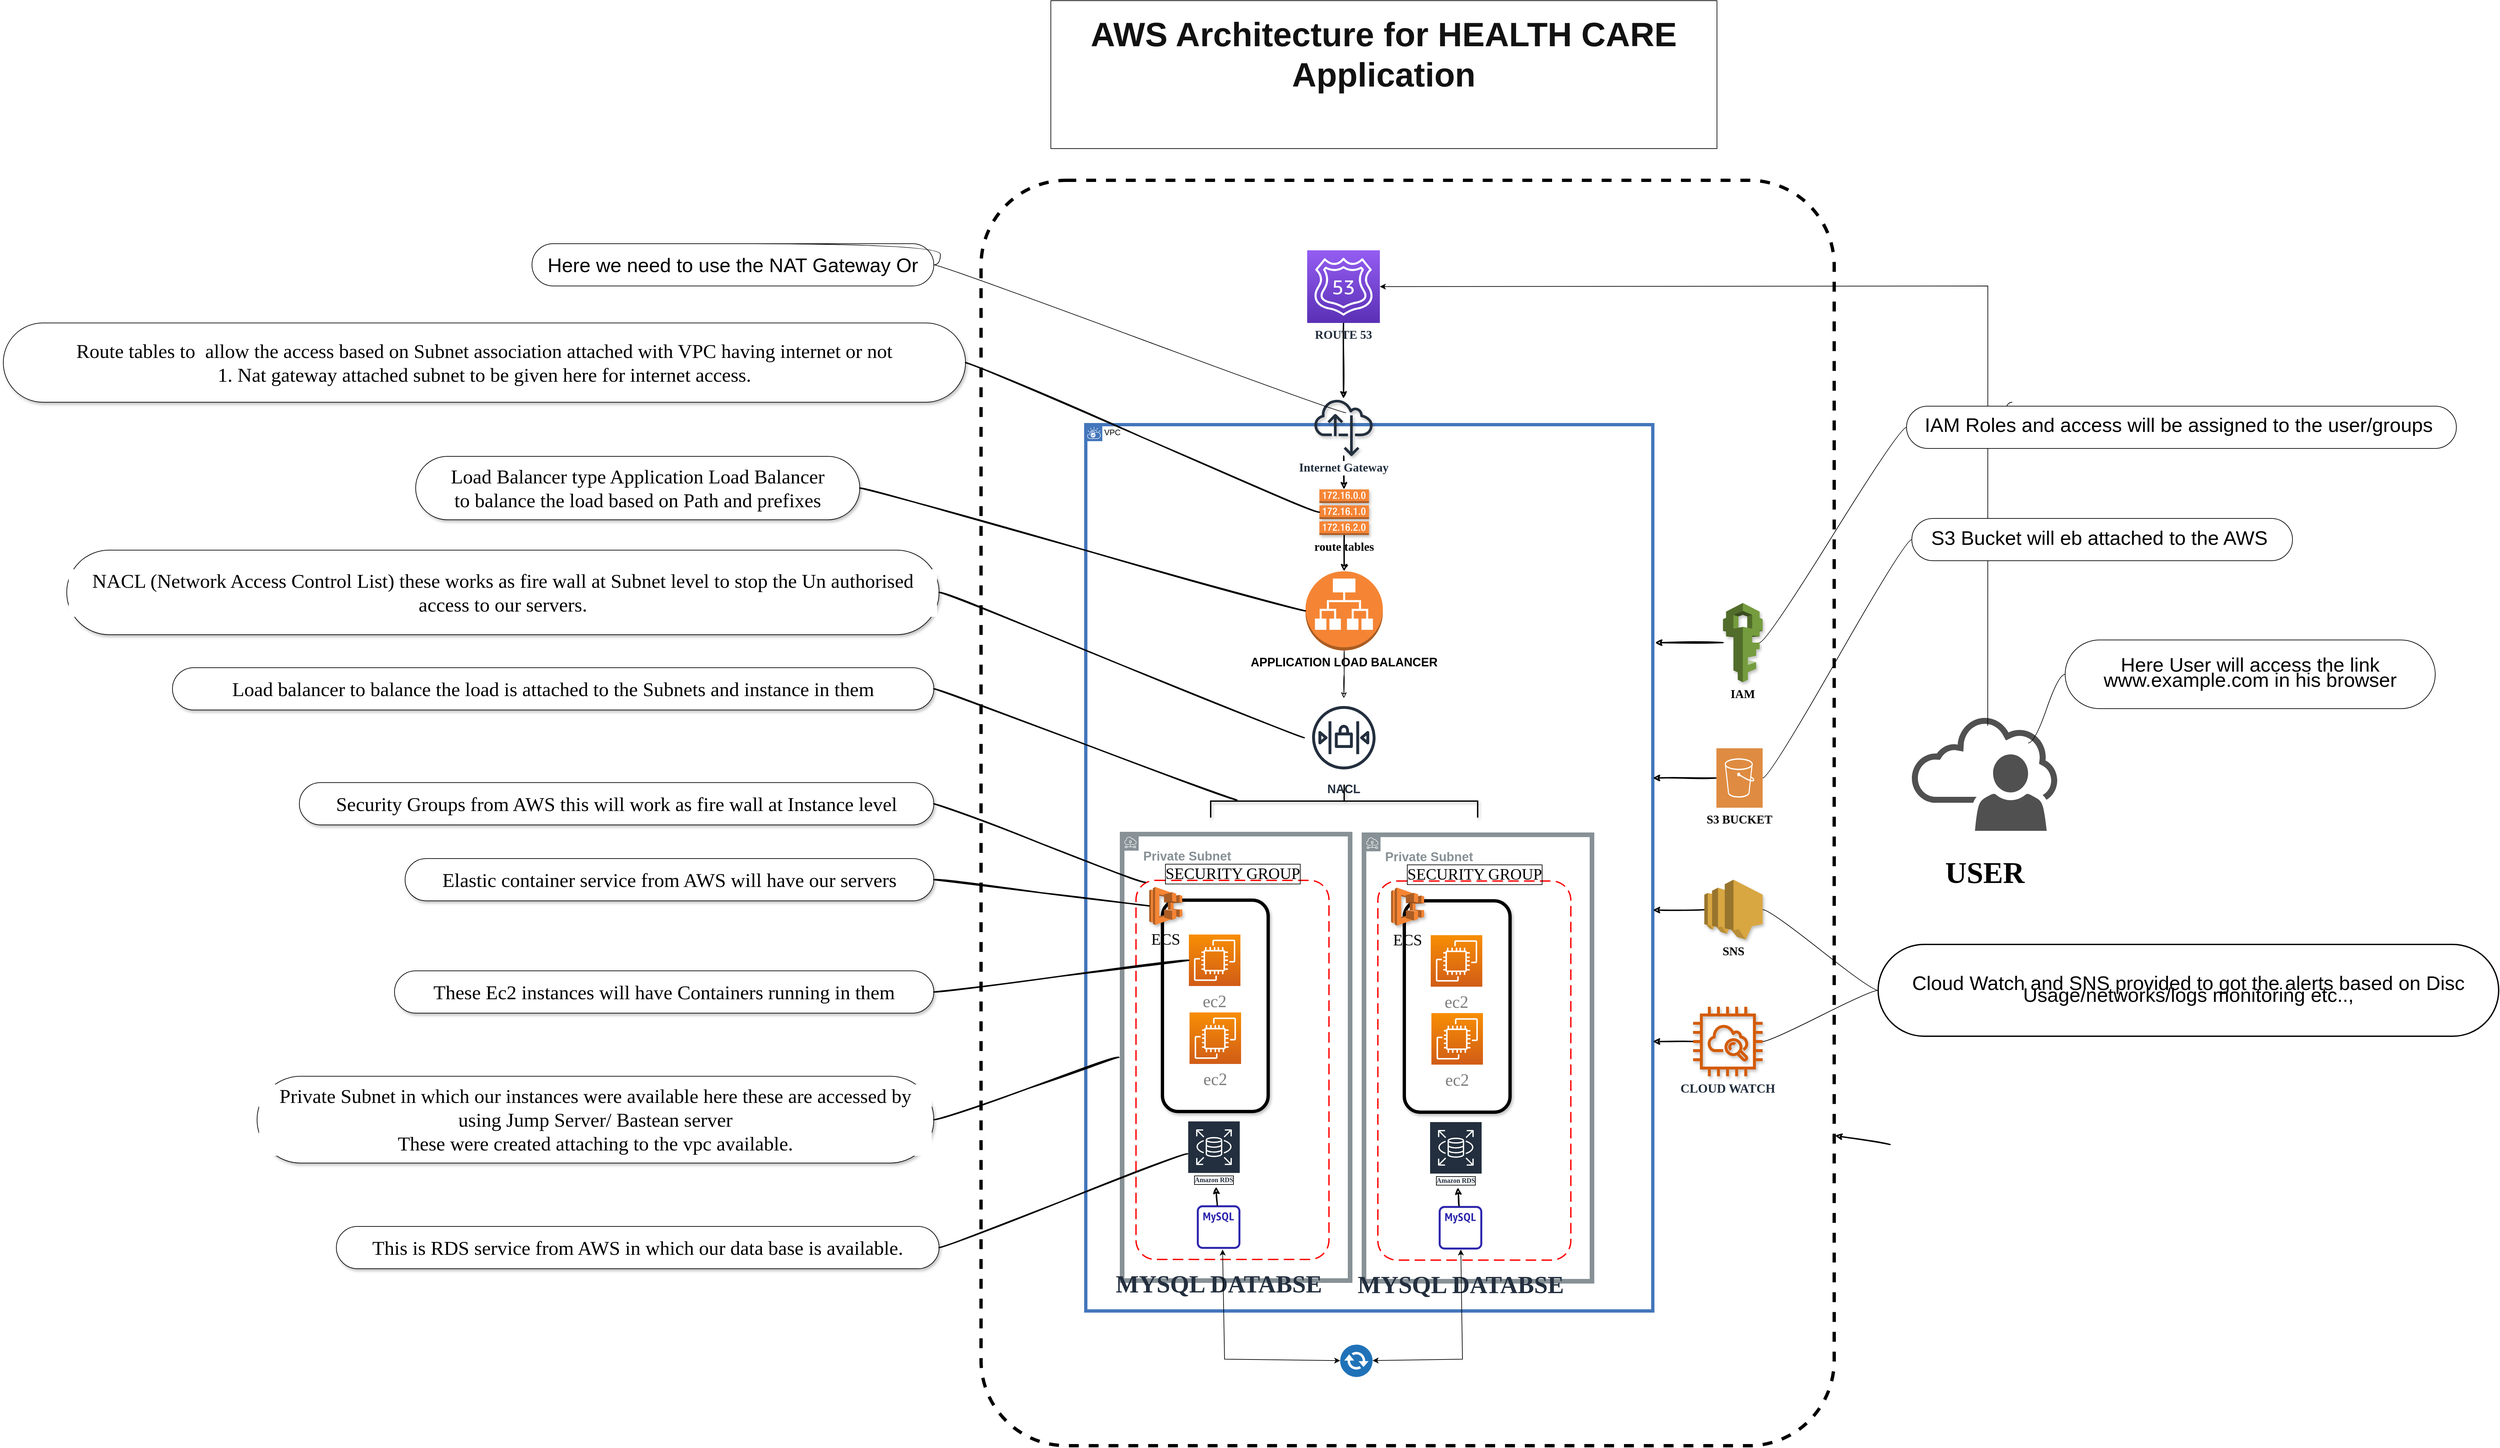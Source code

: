 <mxfile version="21.0.2" type="github">
  <diagram name="Page-1" id="OJ9K4fVp2WeW4gbsnORe">
    <mxGraphModel dx="5220" dy="3780" grid="1" gridSize="16" guides="1" tooltips="1" connect="1" arrows="1" fold="1" page="1" pageScale="1" pageWidth="850" pageHeight="1100" math="0" shadow="0">
      <root>
        <mxCell id="0" />
        <mxCell id="1" parent="0" />
        <mxCell id="8TCE1AWB-kzEoh0_JjSI-2" value="" style="rounded=1;fillColor=none;gradientColor=none;arcSize=10;dashed=1;strokeWidth=5;" parent="1" vertex="1">
          <mxGeometry x="71.5" y="-1120" width="1291" height="1916" as="geometry" />
        </mxCell>
        <mxCell id="8TCE1AWB-kzEoh0_JjSI-4" value="" style="shape=image;html=1;verticalAlign=top;verticalLabelPosition=bottom;labelBackgroundColor=#ffffff;imageAspect=0;aspect=fixed;image=https://cdn2.iconfinder.com/data/icons/boxicons-logos/24/bxl-aws-128.png" parent="1" vertex="1">
          <mxGeometry x="103" y="-1180" width="173" height="173" as="geometry" />
        </mxCell>
        <mxCell id="8TCE1AWB-kzEoh0_JjSI-7" value="VPC" style="shape=mxgraph.ibm.box;prType=vpc;fontStyle=0;verticalAlign=top;align=left;spacingLeft=32;spacingTop=4;fillColor=none;rounded=0;whiteSpace=wrap;html=1;strokeColor=#4376BB;strokeWidth=5;dashed=0;container=1;spacing=-4;collapsible=0;expand=0;recursiveResize=0;" parent="1" vertex="1">
          <mxGeometry x="230" y="-750" width="858" height="1342" as="geometry" />
        </mxCell>
        <mxCell id="8TCE1AWB-kzEoh0_JjSI-38" value="" style="rounded=1;whiteSpace=wrap;html=1;shadow=1;glass=0;labelBackgroundColor=default;labelBorderColor=none;sketch=0;strokeWidth=5;fontFamily=Tahoma;fontSize=26;fontColor=default;" parent="8TCE1AWB-kzEoh0_JjSI-7" vertex="1">
          <mxGeometry x="116" y="720" width="160" height="320" as="geometry" />
        </mxCell>
        <mxCell id="8TCE1AWB-kzEoh0_JjSI-14" value="&lt;h2 style=&quot;font-size: 19px;&quot;&gt;Private Subnet&lt;/h2&gt;" style="sketch=0;outlineConnect=0;gradientColor=none;html=1;whiteSpace=wrap;fontSize=19;fontStyle=0;shape=mxgraph.aws4.group;grIcon=mxgraph.aws4.group_subnet;strokeColor=#879196;fillColor=none;verticalAlign=top;align=left;spacingLeft=30;fontColor=#879196;dashed=0;perimeterSpacing=5;strokeWidth=7;horizontal=1;" parent="8TCE1AWB-kzEoh0_JjSI-7" vertex="1">
          <mxGeometry x="55" y="620" width="345" height="676" as="geometry" />
        </mxCell>
        <mxCell id="8TCE1AWB-kzEoh0_JjSI-27" value="SECURITY GROUP" style="rounded=1;arcSize=10;dashed=1;strokeColor=#ff0000;fillColor=none;gradientColor=none;dashPattern=8 4;strokeWidth=2;sketch=0;fontFamily=Tahoma;fontSize=24;labelBackgroundColor=none;labelBorderColor=default;whiteSpace=wrap;spacingLeft=1;spacingBottom=15;verticalAlign=top;spacingTop=-32;" parent="8TCE1AWB-kzEoh0_JjSI-7" vertex="1">
          <mxGeometry x="76" y="690" width="292" height="574" as="geometry" />
        </mxCell>
        <mxCell id="8TCE1AWB-kzEoh0_JjSI-30" value="Amazon RDS" style="sketch=0;outlineConnect=0;fontColor=#232F3E;gradientColor=none;strokeColor=#ffffff;fillColor=#232F3E;dashed=0;verticalLabelPosition=middle;verticalAlign=bottom;align=center;html=1;whiteSpace=wrap;fontSize=10;fontStyle=1;spacing=3;shape=mxgraph.aws4.productIcon;prIcon=mxgraph.aws4.rds;labelBackgroundColor=none;labelBorderColor=default;strokeWidth=5;fontFamily=Tahoma;" parent="8TCE1AWB-kzEoh0_JjSI-7" vertex="1">
          <mxGeometry x="154" y="1054" width="80" height="100" as="geometry" />
        </mxCell>
        <mxCell id="8TCE1AWB-kzEoh0_JjSI-35" value="ECS" style="outlineConnect=0;dashed=0;verticalLabelPosition=bottom;verticalAlign=top;align=center;shape=mxgraph.aws3.ecs;fillColor=#F58534;gradientColor=none;shadow=1;glass=0;labelBackgroundColor=none;labelBorderColor=none;sketch=0;strokeWidth=5;fontFamily=Tahoma;fontSize=24;fontColor=none;" parent="8TCE1AWB-kzEoh0_JjSI-7" vertex="1">
          <mxGeometry x="96" y="700" width="50" height="57.5" as="geometry" />
        </mxCell>
        <mxCell id="8TCE1AWB-kzEoh0_JjSI-17" value="NACL" style="sketch=0;outlineConnect=0;fontColor=#232F3E;gradientColor=none;strokeColor=#232F3E;fillColor=#ffffff;dashed=0;verticalLabelPosition=bottom;verticalAlign=top;align=center;fontSize=18;fontStyle=1;aspect=fixed;shape=mxgraph.aws4.resourceIcon;resIcon=mxgraph.aws4.network_access_control_list;strokeWidth=5;rotation=0;" parent="8TCE1AWB-kzEoh0_JjSI-7" vertex="1">
          <mxGeometry x="330.5" y="414" width="120" height="120" as="geometry" />
        </mxCell>
        <mxCell id="8TCE1AWB-kzEoh0_JjSI-36" value="ec2&#xa;" style="sketch=0;points=[[0,0,0],[0.25,0,0],[0.5,0,0],[0.75,0,0],[1,0,0],[0,1,0],[0.25,1,0],[0.5,1,0],[0.75,1,0],[1,1,0],[0,0.25,0],[0,0.5,0],[0,0.75,0],[1,0.25,0],[1,0.5,0],[1,0.75,0]];outlineConnect=0;fontColor=default;gradientColor=#F78E04;gradientDirection=north;fillColor=#D05C17;strokeColor=#ffffff;dashed=0;verticalLabelPosition=bottom;verticalAlign=top;align=center;fontSize=26;fontStyle=0;aspect=fixed;shape=mxgraph.aws4.resourceIcon;resIcon=mxgraph.aws4.ec2;strokeWidth=5;fontFamily=Tahoma;labelBackgroundColor=default;labelBorderColor=none;textOpacity=50;" parent="8TCE1AWB-kzEoh0_JjSI-7" vertex="1">
          <mxGeometry x="157" y="890" width="78" height="78" as="geometry" />
        </mxCell>
        <mxCell id="8TCE1AWB-kzEoh0_JjSI-60" value="" style="edgeStyle=orthogonalEdgeStyle;rounded=0;sketch=1;orthogonalLoop=1;jettySize=auto;html=1;fontFamily=Tahoma;fontSize=19;fontColor=default;" parent="8TCE1AWB-kzEoh0_JjSI-7" source="8TCE1AWB-kzEoh0_JjSI-16" target="8TCE1AWB-kzEoh0_JjSI-17" edge="1">
          <mxGeometry relative="1" as="geometry" />
        </mxCell>
        <mxCell id="8TCE1AWB-kzEoh0_JjSI-16" value="APPLICATION LOAD BALANCER" style="outlineConnect=0;dashed=0;verticalLabelPosition=bottom;verticalAlign=top;align=center;shape=mxgraph.aws3.application_load_balancer;fillColor=#F58534;gradientColor=none;sketch=0;strokeWidth=5;fontSize=18;fontStyle=1" parent="8TCE1AWB-kzEoh0_JjSI-7" vertex="1">
          <mxGeometry x="332.5" y="222" width="117" height="120" as="geometry" />
        </mxCell>
        <mxCell id="8TCE1AWB-kzEoh0_JjSI-70" style="edgeStyle=none;sketch=1;jumpStyle=line;jumpSize=0;orthogonalLoop=1;jettySize=auto;html=1;exitX=0.5;exitY=1;exitDx=0;exitDy=0;exitPerimeter=0;strokeColor=default;strokeWidth=2;fontFamily=Tahoma;fontSize=19;fontColor=default;startArrow=none;startFill=0;" parent="8TCE1AWB-kzEoh0_JjSI-7" source="8TCE1AWB-kzEoh0_JjSI-48" target="8TCE1AWB-kzEoh0_JjSI-16" edge="1">
          <mxGeometry relative="1" as="geometry" />
        </mxCell>
        <mxCell id="8TCE1AWB-kzEoh0_JjSI-48" value="route tables" style="outlineConnect=0;dashed=0;verticalLabelPosition=bottom;verticalAlign=top;align=center;shape=mxgraph.aws3.route_table;fillColor=#F58536;gradientColor=none;shadow=1;glass=0;labelBackgroundColor=none;labelBorderColor=none;sketch=0;strokeWidth=5;fontFamily=Tahoma;fontSize=18;fontColor=default;fontStyle=1" parent="8TCE1AWB-kzEoh0_JjSI-7" vertex="1">
          <mxGeometry x="353.5" y="98" width="75" height="69" as="geometry" />
        </mxCell>
        <mxCell id="8TCE1AWB-kzEoh0_JjSI-58" value="" style="strokeWidth=2;html=1;shape=mxgraph.flowchart.annotation_2;align=left;labelPosition=right;pointerEvents=1;shadow=1;glass=0;labelBackgroundColor=none;labelBorderColor=none;sketch=0;fontFamily=Tahoma;fontSize=19;fontColor=default;rotation=90;" parent="8TCE1AWB-kzEoh0_JjSI-7" vertex="1">
          <mxGeometry x="366" y="368" width="50" height="404" as="geometry" />
        </mxCell>
        <mxCell id="8TCE1AWB-kzEoh0_JjSI-39" value="ec2&#xa;" style="sketch=0;points=[[0,0,0],[0.25,0,0],[0.5,0,0],[0.75,0,0],[1,0,0],[0,1,0],[0.25,1,0],[0.5,1,0],[0.75,1,0],[1,1,0],[0,0.25,0],[0,0.5,0],[0,0.75,0],[1,0.25,0],[1,0.5,0],[1,0.75,0]];outlineConnect=0;fontColor=default;gradientColor=#F78E04;gradientDirection=north;fillColor=#D05C17;strokeColor=#ffffff;dashed=0;verticalLabelPosition=bottom;verticalAlign=top;align=center;fontSize=26;fontStyle=0;aspect=fixed;shape=mxgraph.aws4.resourceIcon;resIcon=mxgraph.aws4.ec2;strokeWidth=5;fontFamily=Tahoma;labelBackgroundColor=default;labelBorderColor=none;textOpacity=50;" parent="8TCE1AWB-kzEoh0_JjSI-7" vertex="1">
          <mxGeometry x="156" y="772" width="78" height="78" as="geometry" />
        </mxCell>
        <mxCell id="8TCE1AWB-kzEoh0_JjSI-110" value="&lt;h1 style=&quot;font-size: 37px;&quot;&gt;MYSQL DATABSE&lt;/h1&gt;" style="sketch=0;outlineConnect=0;fontColor=#232F3E;gradientColor=none;fillColor=#2E27AD;strokeColor=none;dashed=0;verticalLabelPosition=bottom;verticalAlign=top;align=center;html=1;fontSize=37;fontStyle=0;aspect=fixed;pointerEvents=1;shape=mxgraph.aws4.rds_mysql_instance_alt;strokeWidth=5;fontFamily=Tahoma;" parent="8TCE1AWB-kzEoh0_JjSI-7" vertex="1">
          <mxGeometry x="168" y="1182" width="66" height="66" as="geometry" />
        </mxCell>
        <mxCell id="8TCE1AWB-kzEoh0_JjSI-112" value="" style="edgeStyle=none;sketch=1;jumpStyle=line;jumpSize=0;orthogonalLoop=1;jettySize=auto;html=1;strokeColor=default;strokeWidth=2;fontFamily=Tahoma;fontSize=19;fontColor=default;startArrow=none;startFill=0;" parent="8TCE1AWB-kzEoh0_JjSI-7" source="8TCE1AWB-kzEoh0_JjSI-110" target="8TCE1AWB-kzEoh0_JjSI-30" edge="1">
          <mxGeometry relative="1" as="geometry">
            <mxPoint x="1126" y="1282" as="targetPoint" />
          </mxGeometry>
        </mxCell>
        <mxCell id="8TCE1AWB-kzEoh0_JjSI-76" value="" style="edgeStyle=none;sketch=1;jumpStyle=line;jumpSize=0;orthogonalLoop=1;jettySize=auto;html=1;strokeColor=default;strokeWidth=2;fontFamily=Tahoma;fontSize=19;fontColor=default;startArrow=none;startFill=0;entryX=1.001;entryY=0.755;entryDx=0;entryDy=0;entryPerimeter=0;" parent="1" target="8TCE1AWB-kzEoh0_JjSI-2" edge="1">
          <mxGeometry relative="1" as="geometry">
            <mxPoint x="1340" y="260" as="targetPoint" />
            <mxPoint x="1446.969" y="340" as="sourcePoint" />
          </mxGeometry>
        </mxCell>
        <mxCell id="8TCE1AWB-kzEoh0_JjSI-25" value="&lt;h1 style=&quot;font-size: 45px;&quot;&gt;USER&lt;/h1&gt;" style="sketch=0;pointerEvents=1;shadow=0;dashed=0;html=1;strokeColor=none;fillColor=#505050;labelPosition=center;verticalLabelPosition=bottom;verticalAlign=top;outlineConnect=0;align=center;shape=mxgraph.office.users.online_user;strokeWidth=5;fontFamily=Tahoma;fontSize=13;" parent="1" vertex="1">
          <mxGeometry x="1480" y="-308" width="220" height="173" as="geometry" />
        </mxCell>
        <mxCell id="8TCE1AWB-kzEoh0_JjSI-69" value="" style="edgeStyle=none;sketch=1;jumpStyle=line;jumpSize=0;orthogonalLoop=1;jettySize=auto;html=1;strokeColor=default;strokeWidth=2;fontFamily=Tahoma;fontSize=19;fontColor=default;startArrow=none;startFill=0;" parent="1" source="8TCE1AWB-kzEoh0_JjSI-47" target="8TCE1AWB-kzEoh0_JjSI-48" edge="1">
          <mxGeometry relative="1" as="geometry" />
        </mxCell>
        <mxCell id="8TCE1AWB-kzEoh0_JjSI-47" value="Internet Gateway" style="sketch=0;outlineConnect=0;fontColor=#232F3E;gradientColor=none;fillColor=#232F3D;strokeColor=none;dashed=0;verticalLabelPosition=bottom;verticalAlign=top;align=center;html=1;fontSize=18;fontStyle=1;aspect=fixed;pointerEvents=1;shape=mxgraph.aws4.internet_alt22;shadow=1;glass=0;labelBackgroundColor=default;labelBorderColor=none;strokeWidth=5;fontFamily=Tahoma;" parent="1" vertex="1">
          <mxGeometry x="576" y="-790" width="88" height="88" as="geometry" />
        </mxCell>
        <mxCell id="8TCE1AWB-kzEoh0_JjSI-71" value="" style="edgeStyle=none;sketch=1;jumpStyle=line;jumpSize=0;orthogonalLoop=1;jettySize=auto;html=1;strokeColor=default;strokeWidth=2;fontFamily=Tahoma;fontSize=19;fontColor=default;startArrow=none;startFill=0;" parent="1" source="8TCE1AWB-kzEoh0_JjSI-26" target="8TCE1AWB-kzEoh0_JjSI-47" edge="1">
          <mxGeometry relative="1" as="geometry" />
        </mxCell>
        <mxCell id="8TCE1AWB-kzEoh0_JjSI-26" value="ROUTE 53" style="sketch=0;points=[[0,0,0],[0.25,0,0],[0.5,0,0],[0.75,0,0],[1,0,0],[0,1,0],[0.25,1,0],[0.5,1,0],[0.75,1,0],[1,1,0],[0,0.25,0],[0,0.5,0],[0,0.75,0],[1,0.25,0],[1,0.5,0],[1,0.75,0]];outlineConnect=0;fontColor=#232F3E;gradientColor=#945DF2;gradientDirection=north;fillColor=#5A30B5;strokeColor=#ffffff;dashed=0;verticalLabelPosition=bottom;verticalAlign=top;align=center;fontSize=18;fontStyle=1;aspect=fixed;shape=mxgraph.aws4.resourceIcon;resIcon=mxgraph.aws4.route_53;strokeWidth=5;fontFamily=Tahoma;" parent="1" vertex="1">
          <mxGeometry x="565" y="-1014" width="110" height="110" as="geometry" />
        </mxCell>
        <mxCell id="8TCE1AWB-kzEoh0_JjSI-72" value="" style="edgeStyle=none;sketch=1;jumpStyle=line;jumpSize=0;orthogonalLoop=1;jettySize=auto;html=1;strokeColor=default;strokeWidth=2;fontFamily=Tahoma;fontSize=19;fontColor=default;startArrow=none;startFill=0;entryX=1.004;entryY=0.246;entryDx=0;entryDy=0;entryPerimeter=0;" parent="1" source="8TCE1AWB-kzEoh0_JjSI-49" target="8TCE1AWB-kzEoh0_JjSI-7" edge="1">
          <mxGeometry relative="1" as="geometry">
            <mxPoint x="1040" y="-420" as="targetPoint" />
          </mxGeometry>
        </mxCell>
        <mxCell id="8TCE1AWB-kzEoh0_JjSI-49" value="IAM" style="outlineConnect=0;dashed=0;verticalLabelPosition=bottom;verticalAlign=top;align=center;shape=mxgraph.aws3.iam;fillColor=#759C3E;gradientColor=none;shadow=1;glass=0;labelBackgroundColor=none;labelBorderColor=none;sketch=0;strokeWidth=5;fontFamily=Tahoma;fontSize=18;fontColor=default;fontStyle=1" parent="1" vertex="1">
          <mxGeometry x="1194.25" y="-480" width="60" height="120" as="geometry" />
        </mxCell>
        <mxCell id="8TCE1AWB-kzEoh0_JjSI-73" value="" style="edgeStyle=none;sketch=1;jumpStyle=line;jumpSize=0;orthogonalLoop=1;jettySize=auto;html=1;strokeColor=default;strokeWidth=2;fontFamily=Tahoma;fontSize=19;fontColor=default;startArrow=none;startFill=0;" parent="1" source="8TCE1AWB-kzEoh0_JjSI-50" edge="1">
          <mxGeometry relative="1" as="geometry">
            <mxPoint x="1088" y="-215" as="targetPoint" />
          </mxGeometry>
        </mxCell>
        <mxCell id="8TCE1AWB-kzEoh0_JjSI-50" value="S3 BUCKET" style="sketch=0;pointerEvents=1;shadow=0;dashed=0;strokeColor=none;fillColor=#DF8C42;labelPosition=center;verticalLabelPosition=bottom;verticalAlign=top;align=center;outlineConnect=0;shape=mxgraph.veeam2.aws_s3;glass=0;labelBackgroundColor=none;labelBorderColor=none;strokeWidth=5;fontFamily=Tahoma;fontSize=18;fontColor=default;fontStyle=1" parent="1" vertex="1">
          <mxGeometry x="1184.25" y="-260" width="70" height="90" as="geometry" />
        </mxCell>
        <mxCell id="8TCE1AWB-kzEoh0_JjSI-74" value="" style="edgeStyle=none;sketch=1;jumpStyle=line;jumpSize=0;orthogonalLoop=1;jettySize=auto;html=1;strokeColor=default;strokeWidth=2;fontFamily=Tahoma;fontSize=19;fontColor=default;startArrow=none;startFill=0;" parent="1" source="8TCE1AWB-kzEoh0_JjSI-51" edge="1">
          <mxGeometry relative="1" as="geometry">
            <mxPoint x="1088" y="-15" as="targetPoint" />
          </mxGeometry>
        </mxCell>
        <mxCell id="8TCE1AWB-kzEoh0_JjSI-51" value="SNS" style="outlineConnect=0;dashed=0;verticalLabelPosition=bottom;verticalAlign=top;align=center;shape=mxgraph.aws3.sns;fillColor=#D9A741;gradientColor=none;shadow=1;glass=0;labelBackgroundColor=none;labelBorderColor=none;sketch=0;strokeWidth=5;fontFamily=Tahoma;fontSize=18;fontColor=default;fontStyle=1" parent="1" vertex="1">
          <mxGeometry x="1166" y="-61" width="88.25" height="90.5" as="geometry" />
        </mxCell>
        <mxCell id="8TCE1AWB-kzEoh0_JjSI-75" value="" style="edgeStyle=none;sketch=1;jumpStyle=line;jumpSize=0;orthogonalLoop=1;jettySize=auto;html=1;strokeColor=default;strokeWidth=2;fontFamily=Tahoma;fontSize=19;fontColor=default;startArrow=none;startFill=0;" parent="1" source="8TCE1AWB-kzEoh0_JjSI-52" edge="1">
          <mxGeometry relative="1" as="geometry">
            <mxPoint x="1088" y="184" as="targetPoint" />
          </mxGeometry>
        </mxCell>
        <mxCell id="8TCE1AWB-kzEoh0_JjSI-52" value="CLOUD WATCH" style="sketch=0;outlineConnect=0;fontColor=#232F3E;gradientColor=none;fillColor=#D45B07;strokeColor=none;dashed=0;verticalLabelPosition=bottom;verticalAlign=top;align=center;fontSize=19;fontStyle=1;aspect=fixed;pointerEvents=1;shape=mxgraph.aws4.instance_with_cloudwatch2;shadow=1;glass=0;labelBackgroundColor=none;labelBorderColor=none;strokeWidth=5;fontFamily=Tahoma;" parent="1" vertex="1">
          <mxGeometry x="1149" y="131.38" width="105.25" height="105.25" as="geometry" />
        </mxCell>
        <mxCell id="8TCE1AWB-kzEoh0_JjSI-54" value="" style="endArrow=classic;html=1;fontFamily=Tahoma;fontSize=19;fontColor=default;entryX=1;entryY=0.5;entryDx=0;entryDy=0;entryPerimeter=0;exitX=0.522;exitY=0.08;exitDx=0;exitDy=0;exitPerimeter=0;rounded=0;" parent="1" source="8TCE1AWB-kzEoh0_JjSI-25" target="8TCE1AWB-kzEoh0_JjSI-26" edge="1">
          <mxGeometry width="50" height="50" relative="1" as="geometry">
            <mxPoint x="890" y="-430" as="sourcePoint" />
            <mxPoint x="940" y="-480" as="targetPoint" />
            <Array as="points">
              <mxPoint x="1595" y="-960" />
            </Array>
          </mxGeometry>
        </mxCell>
        <mxCell id="8TCE1AWB-kzEoh0_JjSI-77" value="&lt;font style=&quot;font-size: 30px;&quot;&gt;These Ec2 instances will have Containers running in them&lt;/font&gt;" style="whiteSpace=wrap;html=1;rounded=1;arcSize=50;align=center;verticalAlign=middle;strokeWidth=1;autosize=1;spacing=4;treeFolding=1;treeMoving=1;newEdgeStyle={&quot;edgeStyle&quot;:&quot;entityRelationEdgeStyle&quot;,&quot;startArrow&quot;:&quot;none&quot;,&quot;endArrow&quot;:&quot;none&quot;,&quot;segment&quot;:10,&quot;curved&quot;:1,&quot;sourcePerimeterSpacing&quot;:0,&quot;targetPerimeterSpacing&quot;:0};shadow=1;glass=0;labelBackgroundColor=default;labelBorderColor=none;sketch=0;fontFamily=Tahoma;fontSize=19;fontColor=default;" parent="1" vertex="1">
          <mxGeometry x="-816" y="77" width="816" height="64" as="geometry" />
        </mxCell>
        <mxCell id="8TCE1AWB-kzEoh0_JjSI-78" value="" style="edgeStyle=entityRelationEdgeStyle;startArrow=none;endArrow=none;segment=10;curved=1;sourcePerimeterSpacing=0;targetPerimeterSpacing=0;sketch=1;strokeColor=default;strokeWidth=2;fontFamily=Tahoma;fontSize=19;fontColor=default;jumpStyle=line;jumpSize=0;exitX=0;exitY=0.5;exitDx=0;exitDy=0;exitPerimeter=0;" parent="1" source="8TCE1AWB-kzEoh0_JjSI-39" target="8TCE1AWB-kzEoh0_JjSI-77" edge="1">
          <mxGeometry relative="1" as="geometry">
            <mxPoint x="-48" y="-61" as="sourcePoint" />
          </mxGeometry>
        </mxCell>
        <mxCell id="8TCE1AWB-kzEoh0_JjSI-79" value="&lt;font style=&quot;font-size: 30px;&quot;&gt;Elastic container service from AWS will have our servers&lt;/font&gt;" style="whiteSpace=wrap;html=1;rounded=1;arcSize=50;align=center;verticalAlign=middle;strokeWidth=1;autosize=1;spacing=4;treeFolding=1;treeMoving=1;newEdgeStyle={&quot;edgeStyle&quot;:&quot;entityRelationEdgeStyle&quot;,&quot;startArrow&quot;:&quot;none&quot;,&quot;endArrow&quot;:&quot;none&quot;,&quot;segment&quot;:10,&quot;curved&quot;:1,&quot;sourcePerimeterSpacing&quot;:0,&quot;targetPerimeterSpacing&quot;:0};shadow=1;glass=0;labelBackgroundColor=default;labelBorderColor=none;sketch=0;fontFamily=Tahoma;fontSize=19;fontColor=default;" parent="1" vertex="1">
          <mxGeometry x="-800" y="-93" width="800" height="64" as="geometry" />
        </mxCell>
        <mxCell id="8TCE1AWB-kzEoh0_JjSI-80" value="" style="edgeStyle=entityRelationEdgeStyle;startArrow=none;endArrow=none;segment=10;curved=1;sourcePerimeterSpacing=0;targetPerimeterSpacing=0;sketch=1;strokeColor=default;strokeWidth=2;fontFamily=Tahoma;fontSize=19;fontColor=default;jumpStyle=line;jumpSize=0;" parent="1" source="8TCE1AWB-kzEoh0_JjSI-35" target="8TCE1AWB-kzEoh0_JjSI-79" edge="1">
          <mxGeometry relative="1" as="geometry">
            <mxPoint x="-344" y="3.25" as="sourcePoint" />
          </mxGeometry>
        </mxCell>
        <mxCell id="8TCE1AWB-kzEoh0_JjSI-84" value="&lt;font style=&quot;font-size: 30px;&quot;&gt;This is RDS service from AWS in which our data base is available.&lt;/font&gt;" style="whiteSpace=wrap;html=1;rounded=1;arcSize=50;align=center;verticalAlign=middle;strokeWidth=1;autosize=1;spacing=4;treeFolding=1;treeMoving=1;newEdgeStyle={&quot;edgeStyle&quot;:&quot;entityRelationEdgeStyle&quot;,&quot;startArrow&quot;:&quot;none&quot;,&quot;endArrow&quot;:&quot;none&quot;,&quot;segment&quot;:10,&quot;curved&quot;:1,&quot;sourcePerimeterSpacing&quot;:0,&quot;targetPerimeterSpacing&quot;:0};shadow=1;glass=0;labelBackgroundColor=default;labelBorderColor=none;sketch=0;fontFamily=Tahoma;fontSize=19;fontColor=default;" parent="1" vertex="1">
          <mxGeometry x="-904" y="464" width="912" height="64" as="geometry" />
        </mxCell>
        <mxCell id="8TCE1AWB-kzEoh0_JjSI-85" value="" style="edgeStyle=entityRelationEdgeStyle;startArrow=none;endArrow=none;segment=10;curved=1;sourcePerimeterSpacing=0;targetPerimeterSpacing=0;sketch=1;strokeColor=default;strokeWidth=2;fontFamily=Tahoma;fontSize=19;fontColor=default;jumpStyle=line;jumpSize=0;" parent="1" source="8TCE1AWB-kzEoh0_JjSI-30" target="8TCE1AWB-kzEoh0_JjSI-84" edge="1">
          <mxGeometry relative="1" as="geometry">
            <mxPoint x="-224" y="355" as="sourcePoint" />
          </mxGeometry>
        </mxCell>
        <mxCell id="8TCE1AWB-kzEoh0_JjSI-95" value="&lt;font style=&quot;font-size: 30px;&quot;&gt;Private Subnet in which our instances were available here these are accessed by using Jump Server/ Bastean server&lt;br&gt;These were created attaching to the vpc available.&lt;/font&gt;" style="whiteSpace=wrap;html=1;rounded=1;arcSize=50;align=center;verticalAlign=middle;strokeWidth=1;autosize=1;spacing=4;treeFolding=1;treeMoving=1;newEdgeStyle={&quot;edgeStyle&quot;:&quot;entityRelationEdgeStyle&quot;,&quot;startArrow&quot;:&quot;none&quot;,&quot;endArrow&quot;:&quot;none&quot;,&quot;segment&quot;:10,&quot;curved&quot;:1,&quot;sourcePerimeterSpacing&quot;:0,&quot;targetPerimeterSpacing&quot;:0};shadow=1;glass=0;labelBackgroundColor=default;labelBorderColor=none;sketch=0;fontFamily=Tahoma;fontSize=19;fontColor=default;" parent="1" vertex="1">
          <mxGeometry x="-1024" y="236.63" width="1024" height="131.37" as="geometry" />
        </mxCell>
        <mxCell id="8TCE1AWB-kzEoh0_JjSI-96" value="" style="edgeStyle=entityRelationEdgeStyle;startArrow=none;endArrow=none;segment=10;curved=1;sourcePerimeterSpacing=0;targetPerimeterSpacing=0;sketch=1;strokeColor=default;strokeWidth=2;fontFamily=Tahoma;fontSize=19;fontColor=default;jumpStyle=line;jumpSize=0;" parent="1" source="8TCE1AWB-kzEoh0_JjSI-14" target="8TCE1AWB-kzEoh0_JjSI-95" edge="1">
          <mxGeometry relative="1" as="geometry">
            <mxPoint x="-368" y="317" as="sourcePoint" />
          </mxGeometry>
        </mxCell>
        <mxCell id="8TCE1AWB-kzEoh0_JjSI-97" value="&lt;font style=&quot;font-size: 30px;&quot;&gt;Security Groups from AWS this will work as fire wall at Instance level&lt;/font&gt;" style="whiteSpace=wrap;html=1;rounded=1;arcSize=50;align=center;verticalAlign=middle;strokeWidth=1;autosize=1;spacing=4;treeFolding=1;treeMoving=1;newEdgeStyle={&quot;edgeStyle&quot;:&quot;entityRelationEdgeStyle&quot;,&quot;startArrow&quot;:&quot;none&quot;,&quot;endArrow&quot;:&quot;none&quot;,&quot;segment&quot;:10,&quot;curved&quot;:1,&quot;sourcePerimeterSpacing&quot;:0,&quot;targetPerimeterSpacing&quot;:0};shadow=1;glass=0;labelBackgroundColor=default;labelBorderColor=none;sketch=0;fontFamily=Tahoma;fontSize=19;fontColor=default;" parent="1" vertex="1">
          <mxGeometry x="-960" y="-208" width="960" height="64" as="geometry" />
        </mxCell>
        <mxCell id="8TCE1AWB-kzEoh0_JjSI-98" value="" style="edgeStyle=entityRelationEdgeStyle;startArrow=none;endArrow=none;segment=10;curved=1;sourcePerimeterSpacing=0;targetPerimeterSpacing=0;sketch=1;strokeColor=default;strokeWidth=2;fontFamily=Tahoma;fontSize=19;fontColor=default;jumpStyle=line;jumpSize=0;exitX=0.049;exitY=0.005;exitDx=0;exitDy=0;exitPerimeter=0;" parent="1" source="8TCE1AWB-kzEoh0_JjSI-27" target="8TCE1AWB-kzEoh0_JjSI-97" edge="1">
          <mxGeometry relative="1" as="geometry">
            <mxPoint x="-16" y="-64" as="sourcePoint" />
          </mxGeometry>
        </mxCell>
        <mxCell id="8TCE1AWB-kzEoh0_JjSI-102" value="&lt;font style=&quot;font-size: 30px;&quot;&gt;Route tables to&amp;nbsp; allow the access based on Subnet association attached with VPC having internet or not&lt;br&gt;1. Nat gateway attached subnet to be given here for internet access.&lt;/font&gt;" style="whiteSpace=wrap;html=1;rounded=1;arcSize=50;align=center;verticalAlign=middle;strokeWidth=1;autosize=1;spacing=4;treeFolding=1;treeMoving=1;newEdgeStyle={&quot;edgeStyle&quot;:&quot;entityRelationEdgeStyle&quot;,&quot;startArrow&quot;:&quot;none&quot;,&quot;endArrow&quot;:&quot;none&quot;,&quot;segment&quot;:10,&quot;curved&quot;:1,&quot;sourcePerimeterSpacing&quot;:0,&quot;targetPerimeterSpacing&quot;:0};shadow=1;glass=0;labelBackgroundColor=default;labelBorderColor=none;sketch=0;fontFamily=Tahoma;fontSize=19;fontColor=default;" parent="1" vertex="1">
          <mxGeometry x="-1408" y="-904" width="1456" height="120" as="geometry" />
        </mxCell>
        <mxCell id="8TCE1AWB-kzEoh0_JjSI-103" value="" style="edgeStyle=entityRelationEdgeStyle;startArrow=none;endArrow=none;segment=10;curved=1;sourcePerimeterSpacing=0;targetPerimeterSpacing=0;sketch=1;strokeColor=default;strokeWidth=2;fontFamily=Tahoma;fontSize=19;fontColor=default;jumpStyle=line;jumpSize=0;" parent="1" source="8TCE1AWB-kzEoh0_JjSI-48" target="8TCE1AWB-kzEoh0_JjSI-102" edge="1">
          <mxGeometry relative="1" as="geometry">
            <mxPoint x="-736" y="-701" as="sourcePoint" />
          </mxGeometry>
        </mxCell>
        <mxCell id="8TCE1AWB-kzEoh0_JjSI-104" value="&lt;font style=&quot;font-size: 30px;&quot;&gt;Load Balancer type Application Load Balancer&lt;br&gt;to balance the load based on Path and prefixes&lt;/font&gt;" style="whiteSpace=wrap;html=1;rounded=1;arcSize=50;align=center;verticalAlign=middle;strokeWidth=1;autosize=1;spacing=4;treeFolding=1;treeMoving=1;newEdgeStyle={&quot;edgeStyle&quot;:&quot;entityRelationEdgeStyle&quot;,&quot;startArrow&quot;:&quot;none&quot;,&quot;endArrow&quot;:&quot;none&quot;,&quot;segment&quot;:10,&quot;curved&quot;:1,&quot;sourcePerimeterSpacing&quot;:0,&quot;targetPerimeterSpacing&quot;:0};shadow=1;glass=0;labelBackgroundColor=default;labelBorderColor=none;sketch=0;fontFamily=Tahoma;fontSize=19;fontColor=default;" parent="1" vertex="1">
          <mxGeometry x="-784" y="-702" width="672" height="96" as="geometry" />
        </mxCell>
        <mxCell id="8TCE1AWB-kzEoh0_JjSI-105" value="" style="edgeStyle=entityRelationEdgeStyle;startArrow=none;endArrow=none;segment=10;curved=1;sourcePerimeterSpacing=0;targetPerimeterSpacing=0;sketch=1;strokeColor=default;strokeWidth=2;fontFamily=Tahoma;fontSize=19;fontColor=default;jumpStyle=line;jumpSize=0;" parent="1" source="8TCE1AWB-kzEoh0_JjSI-16" target="8TCE1AWB-kzEoh0_JjSI-104" edge="1">
          <mxGeometry relative="1" as="geometry">
            <mxPoint x="-720" y="-685" as="sourcePoint" />
          </mxGeometry>
        </mxCell>
        <mxCell id="8TCE1AWB-kzEoh0_JjSI-106" value="&lt;font style=&quot;font-size: 30px;&quot;&gt;NACL (Network Access Control List) these works as fire wall at Subnet level to stop the Un authorised access to our servers.&lt;/font&gt;" style="whiteSpace=wrap;html=1;rounded=1;arcSize=50;align=center;verticalAlign=middle;strokeWidth=1;autosize=1;spacing=4;treeFolding=1;treeMoving=1;newEdgeStyle={&quot;edgeStyle&quot;:&quot;entityRelationEdgeStyle&quot;,&quot;startArrow&quot;:&quot;none&quot;,&quot;endArrow&quot;:&quot;none&quot;,&quot;segment&quot;:10,&quot;curved&quot;:1,&quot;sourcePerimeterSpacing&quot;:0,&quot;targetPerimeterSpacing&quot;:0};shadow=1;glass=0;labelBackgroundColor=default;labelBorderColor=none;sketch=0;fontFamily=Tahoma;fontSize=19;fontColor=default;" parent="1" vertex="1">
          <mxGeometry x="-1312" y="-560" width="1320" height="128" as="geometry" />
        </mxCell>
        <mxCell id="8TCE1AWB-kzEoh0_JjSI-107" value="" style="edgeStyle=entityRelationEdgeStyle;startArrow=none;endArrow=none;segment=10;curved=1;sourcePerimeterSpacing=0;targetPerimeterSpacing=0;sketch=1;strokeColor=default;strokeWidth=2;fontFamily=Tahoma;fontSize=19;fontColor=default;jumpStyle=line;jumpSize=0;" parent="1" source="8TCE1AWB-kzEoh0_JjSI-17" target="8TCE1AWB-kzEoh0_JjSI-106" edge="1">
          <mxGeometry relative="1" as="geometry">
            <mxPoint x="-704" y="-669" as="sourcePoint" />
          </mxGeometry>
        </mxCell>
        <mxCell id="8TCE1AWB-kzEoh0_JjSI-108" value="&lt;font style=&quot;font-size: 30px;&quot;&gt;Load balancer to balance the load is attached to the Subnets and instance in them&lt;/font&gt;" style="whiteSpace=wrap;html=1;rounded=1;arcSize=50;align=center;verticalAlign=middle;strokeWidth=1;autosize=1;spacing=4;treeFolding=1;treeMoving=1;newEdgeStyle={&quot;edgeStyle&quot;:&quot;entityRelationEdgeStyle&quot;,&quot;startArrow&quot;:&quot;none&quot;,&quot;endArrow&quot;:&quot;none&quot;,&quot;segment&quot;:10,&quot;curved&quot;:1,&quot;sourcePerimeterSpacing&quot;:0,&quot;targetPerimeterSpacing&quot;:0};shadow=1;glass=0;labelBackgroundColor=default;labelBorderColor=none;sketch=0;fontFamily=Tahoma;fontSize=19;fontColor=default;" parent="1" vertex="1">
          <mxGeometry x="-1152" y="-382" width="1152" height="64" as="geometry" />
        </mxCell>
        <mxCell id="8TCE1AWB-kzEoh0_JjSI-109" value="" style="edgeStyle=entityRelationEdgeStyle;startArrow=none;endArrow=none;segment=10;curved=1;sourcePerimeterSpacing=0;targetPerimeterSpacing=0;sketch=1;strokeColor=default;strokeWidth=2;fontFamily=Tahoma;fontSize=19;fontColor=default;jumpStyle=line;jumpSize=0;exitX=0.465;exitY=0.902;exitDx=0;exitDy=0;exitPerimeter=0;" parent="1" source="8TCE1AWB-kzEoh0_JjSI-58" target="8TCE1AWB-kzEoh0_JjSI-108" edge="1">
          <mxGeometry relative="1" as="geometry">
            <mxPoint x="-208" y="-464" as="sourcePoint" />
          </mxGeometry>
        </mxCell>
        <mxCell id="2_dzKwpgcbAuarmtqN21-3" value="&lt;p style=&quot;line-height: 135%;&quot;&gt;&lt;font style=&quot;font-size: 30px;&quot;&gt;Here User will access the link www.example.com in his browser&lt;/font&gt;&lt;/p&gt;" style="whiteSpace=wrap;html=1;rounded=1;arcSize=50;align=center;verticalAlign=middle;strokeWidth=1;autosize=1;spacing=4;treeFolding=1;treeMoving=1;newEdgeStyle={&quot;edgeStyle&quot;:&quot;entityRelationEdgeStyle&quot;,&quot;startArrow&quot;:&quot;none&quot;,&quot;endArrow&quot;:&quot;none&quot;,&quot;segment&quot;:10,&quot;curved&quot;:1,&quot;sourcePerimeterSpacing&quot;:0,&quot;targetPerimeterSpacing&quot;:0};" parent="1" vertex="1">
          <mxGeometry x="1712" y="-424" width="560" height="104" as="geometry" />
        </mxCell>
        <mxCell id="2_dzKwpgcbAuarmtqN21-4" value="" style="edgeStyle=entityRelationEdgeStyle;startArrow=none;endArrow=none;segment=10;curved=1;sourcePerimeterSpacing=0;targetPerimeterSpacing=0;rounded=0;exitX=0.8;exitY=0.231;exitDx=0;exitDy=0;exitPerimeter=0;" parent="1" source="8TCE1AWB-kzEoh0_JjSI-25" target="2_dzKwpgcbAuarmtqN21-3" edge="1">
          <mxGeometry relative="1" as="geometry">
            <mxPoint x="1680" y="-8" as="sourcePoint" />
          </mxGeometry>
        </mxCell>
        <mxCell id="zqIEchUWvoSKFCizAut_-2" style="edgeStyle=entityRelationEdgeStyle;rounded=0;orthogonalLoop=1;jettySize=auto;html=1;startArrow=none;endArrow=none;segment=10;curved=1;sourcePerimeterSpacing=0;targetPerimeterSpacing=0;exitX=0.25;exitY=1;exitDx=0;exitDy=0;" edge="1" parent="1" source="2_dzKwpgcbAuarmtqN21-7">
          <mxGeometry relative="1" as="geometry">
            <mxPoint x="1632" y="-784" as="targetPoint" />
          </mxGeometry>
        </mxCell>
        <mxCell id="2_dzKwpgcbAuarmtqN21-7" value="&lt;p style=&quot;line-height: 124%;&quot;&gt;&lt;font style=&quot;font-size: 30px;&quot;&gt;IAM Roles and access will be assigned to the user/groups&amp;nbsp;&lt;/font&gt;&lt;br&gt;&lt;/p&gt;" style="whiteSpace=wrap;html=1;rounded=1;arcSize=50;align=center;verticalAlign=middle;strokeWidth=1;autosize=1;spacing=4;treeFolding=1;treeMoving=1;newEdgeStyle={&quot;edgeStyle&quot;:&quot;entityRelationEdgeStyle&quot;,&quot;startArrow&quot;:&quot;none&quot;,&quot;endArrow&quot;:&quot;none&quot;,&quot;segment&quot;:10,&quot;curved&quot;:1,&quot;sourcePerimeterSpacing&quot;:0,&quot;targetPerimeterSpacing&quot;:0};" parent="1" vertex="1">
          <mxGeometry x="1472" y="-778" width="832" height="64" as="geometry" />
        </mxCell>
        <mxCell id="2_dzKwpgcbAuarmtqN21-8" value="" style="edgeStyle=entityRelationEdgeStyle;startArrow=none;endArrow=none;segment=10;curved=1;sourcePerimeterSpacing=0;targetPerimeterSpacing=0;rounded=0;exitX=0.92;exitY=0.5;exitDx=0;exitDy=0;exitPerimeter=0;" parent="1" source="8TCE1AWB-kzEoh0_JjSI-49" target="2_dzKwpgcbAuarmtqN21-7" edge="1">
          <mxGeometry relative="1" as="geometry">
            <mxPoint x="1968" y="-808" as="sourcePoint" />
          </mxGeometry>
        </mxCell>
        <mxCell id="2_dzKwpgcbAuarmtqN21-11" value="&lt;p style=&quot;line-height: 125%;&quot;&gt;&lt;font style=&quot;font-size: 30px;&quot;&gt;S3 Bucket will eb attached to the AWS&amp;nbsp;&lt;/font&gt;&lt;/p&gt;" style="whiteSpace=wrap;html=1;rounded=1;arcSize=50;align=center;verticalAlign=middle;strokeWidth=1;autosize=1;spacing=4;treeFolding=1;treeMoving=1;newEdgeStyle={&quot;edgeStyle&quot;:&quot;entityRelationEdgeStyle&quot;,&quot;startArrow&quot;:&quot;none&quot;,&quot;endArrow&quot;:&quot;none&quot;,&quot;segment&quot;:10,&quot;curved&quot;:1,&quot;sourcePerimeterSpacing&quot;:0,&quot;targetPerimeterSpacing&quot;:0};" parent="1" vertex="1">
          <mxGeometry x="1480" y="-608" width="576" height="64" as="geometry" />
        </mxCell>
        <mxCell id="2_dzKwpgcbAuarmtqN21-12" value="" style="edgeStyle=entityRelationEdgeStyle;startArrow=none;endArrow=none;segment=10;curved=1;sourcePerimeterSpacing=0;targetPerimeterSpacing=0;rounded=0;" parent="1" source="8TCE1AWB-kzEoh0_JjSI-50" target="2_dzKwpgcbAuarmtqN21-11" edge="1">
          <mxGeometry relative="1" as="geometry">
            <mxPoint x="1888" y="-629" as="sourcePoint" />
          </mxGeometry>
        </mxCell>
        <mxCell id="2_dzKwpgcbAuarmtqN21-15" style="edgeStyle=entityRelationEdgeStyle;rounded=0;orthogonalLoop=1;jettySize=auto;html=1;startArrow=none;endArrow=none;segment=10;curved=1;sourcePerimeterSpacing=0;targetPerimeterSpacing=0;" parent="1" source="2_dzKwpgcbAuarmtqN21-13" target="8TCE1AWB-kzEoh0_JjSI-52" edge="1">
          <mxGeometry relative="1" as="geometry" />
        </mxCell>
        <mxCell id="2_dzKwpgcbAuarmtqN21-13" value="&lt;p style=&quot;line-height: 100%;&quot;&gt;&lt;font style=&quot;font-size: 30px;&quot;&gt;Cloud Watch and SNS provided to got the alerts based on Disc Usage/networks/logs monitoring etc..,&lt;/font&gt;&lt;/p&gt;" style="whiteSpace=wrap;html=1;rounded=1;arcSize=50;align=center;verticalAlign=middle;strokeWidth=2;autosize=1;spacing=4;treeFolding=1;treeMoving=1;newEdgeStyle={&quot;edgeStyle&quot;:&quot;entityRelationEdgeStyle&quot;,&quot;startArrow&quot;:&quot;none&quot;,&quot;endArrow&quot;:&quot;none&quot;,&quot;segment&quot;:10,&quot;curved&quot;:1,&quot;sourcePerimeterSpacing&quot;:0,&quot;targetPerimeterSpacing&quot;:0};" parent="1" vertex="1">
          <mxGeometry x="1429" y="37" width="939" height="139" as="geometry" />
        </mxCell>
        <mxCell id="2_dzKwpgcbAuarmtqN21-14" value="" style="edgeStyle=entityRelationEdgeStyle;startArrow=none;endArrow=none;segment=10;curved=1;sourcePerimeterSpacing=0;targetPerimeterSpacing=0;rounded=0;" parent="1" source="8TCE1AWB-kzEoh0_JjSI-51" target="2_dzKwpgcbAuarmtqN21-13" edge="1">
          <mxGeometry relative="1" as="geometry">
            <mxPoint x="2096" y="-51" as="sourcePoint" />
          </mxGeometry>
        </mxCell>
        <UserObject label="AWS Architecture for HEALTH CARE Application&#xa;" treeRoot="1" id="2_dzKwpgcbAuarmtqN21-16">
          <mxCell style="align=center;treeFolding=1;treeMoving=1;newEdgeStyle={&quot;edgeStyle&quot;:&quot;elbowEdgeStyle&quot;,&quot;startArrow&quot;:&quot;none&quot;,&quot;endArrow&quot;:&quot;none&quot;};fontStyle=1;fontSize=51;labelBackgroundColor=default;fontColor=#121212;whiteSpace=wrap;" parent="1" vertex="1">
            <mxGeometry x="177.12" y="-1392" width="1008" height="224" as="geometry" />
          </mxCell>
        </UserObject>
        <mxCell id="1bkni7Rs9nXZs9pXrxp1-14" value="" style="rounded=1;whiteSpace=wrap;html=1;shadow=1;glass=0;labelBackgroundColor=default;labelBorderColor=none;sketch=0;strokeWidth=5;fontFamily=Tahoma;fontSize=26;fontColor=default;" parent="1" vertex="1">
          <mxGeometry x="712" y="-29" width="160" height="320" as="geometry" />
        </mxCell>
        <mxCell id="1bkni7Rs9nXZs9pXrxp1-15" value="&lt;h2 style=&quot;font-size: 19px;&quot;&gt;Private Subnet&lt;/h2&gt;" style="sketch=0;outlineConnect=0;gradientColor=none;html=1;whiteSpace=wrap;fontSize=19;fontStyle=0;shape=mxgraph.aws4.group;grIcon=mxgraph.aws4.group_subnet;strokeColor=#879196;fillColor=none;verticalAlign=top;align=left;spacingLeft=30;fontColor=#879196;dashed=0;perimeterSpacing=5;strokeWidth=7;horizontal=1;" parent="1" vertex="1">
          <mxGeometry x="651" y="-129" width="345" height="676" as="geometry" />
        </mxCell>
        <mxCell id="1bkni7Rs9nXZs9pXrxp1-16" value="SECURITY GROUP" style="rounded=1;arcSize=10;dashed=1;strokeColor=#ff0000;fillColor=none;gradientColor=none;dashPattern=8 4;strokeWidth=2;sketch=0;fontFamily=Tahoma;fontSize=24;labelBackgroundColor=none;labelBorderColor=default;whiteSpace=wrap;spacingLeft=1;spacingBottom=15;verticalAlign=top;spacingTop=-32;" parent="1" vertex="1">
          <mxGeometry x="672" y="-59" width="292" height="574" as="geometry" />
        </mxCell>
        <mxCell id="1bkni7Rs9nXZs9pXrxp1-17" value="Amazon RDS" style="sketch=0;outlineConnect=0;fontColor=#232F3E;gradientColor=none;strokeColor=#ffffff;fillColor=#232F3E;dashed=0;verticalLabelPosition=middle;verticalAlign=bottom;align=center;html=1;whiteSpace=wrap;fontSize=10;fontStyle=1;spacing=3;shape=mxgraph.aws4.productIcon;prIcon=mxgraph.aws4.rds;labelBackgroundColor=none;labelBorderColor=default;strokeWidth=5;fontFamily=Tahoma;" parent="1" vertex="1">
          <mxGeometry x="750" y="305" width="80" height="100" as="geometry" />
        </mxCell>
        <mxCell id="1bkni7Rs9nXZs9pXrxp1-18" value="ECS" style="outlineConnect=0;dashed=0;verticalLabelPosition=bottom;verticalAlign=top;align=center;shape=mxgraph.aws3.ecs;fillColor=#F58534;gradientColor=none;shadow=1;glass=0;labelBackgroundColor=none;labelBorderColor=none;sketch=0;strokeWidth=5;fontFamily=Tahoma;fontSize=24;fontColor=none;" parent="1" vertex="1">
          <mxGeometry x="692" y="-49" width="50" height="57.5" as="geometry" />
        </mxCell>
        <mxCell id="1bkni7Rs9nXZs9pXrxp1-19" value="ec2&#xa;" style="sketch=0;points=[[0,0,0],[0.25,0,0],[0.5,0,0],[0.75,0,0],[1,0,0],[0,1,0],[0.25,1,0],[0.5,1,0],[0.75,1,0],[1,1,0],[0,0.25,0],[0,0.5,0],[0,0.75,0],[1,0.25,0],[1,0.5,0],[1,0.75,0]];outlineConnect=0;fontColor=default;gradientColor=#F78E04;gradientDirection=north;fillColor=#D05C17;strokeColor=#ffffff;dashed=0;verticalLabelPosition=bottom;verticalAlign=top;align=center;fontSize=26;fontStyle=0;aspect=fixed;shape=mxgraph.aws4.resourceIcon;resIcon=mxgraph.aws4.ec2;strokeWidth=5;fontFamily=Tahoma;labelBackgroundColor=default;labelBorderColor=none;textOpacity=50;" parent="1" vertex="1">
          <mxGeometry x="753" y="141" width="78" height="78" as="geometry" />
        </mxCell>
        <mxCell id="1bkni7Rs9nXZs9pXrxp1-20" value="ec2&#xa;" style="sketch=0;points=[[0,0,0],[0.25,0,0],[0.5,0,0],[0.75,0,0],[1,0,0],[0,1,0],[0.25,1,0],[0.5,1,0],[0.75,1,0],[1,1,0],[0,0.25,0],[0,0.5,0],[0,0.75,0],[1,0.25,0],[1,0.5,0],[1,0.75,0]];outlineConnect=0;fontColor=default;gradientColor=#F78E04;gradientDirection=north;fillColor=#D05C17;strokeColor=#ffffff;dashed=0;verticalLabelPosition=bottom;verticalAlign=top;align=center;fontSize=26;fontStyle=0;aspect=fixed;shape=mxgraph.aws4.resourceIcon;resIcon=mxgraph.aws4.ec2;strokeWidth=5;fontFamily=Tahoma;labelBackgroundColor=default;labelBorderColor=none;textOpacity=50;" parent="1" vertex="1">
          <mxGeometry x="752" y="23" width="78" height="78" as="geometry" />
        </mxCell>
        <mxCell id="1bkni7Rs9nXZs9pXrxp1-21" value="&lt;h1 style=&quot;font-size: 37px;&quot;&gt;MYSQL DATABSE&lt;/h1&gt;" style="sketch=0;outlineConnect=0;fontColor=#232F3E;gradientColor=none;fillColor=#2E27AD;strokeColor=none;dashed=0;verticalLabelPosition=bottom;verticalAlign=top;align=center;html=1;fontSize=37;fontStyle=0;aspect=fixed;pointerEvents=1;shape=mxgraph.aws4.rds_mysql_instance_alt;strokeWidth=5;fontFamily=Tahoma;" parent="1" vertex="1">
          <mxGeometry x="764" y="433" width="66" height="66" as="geometry" />
        </mxCell>
        <mxCell id="1bkni7Rs9nXZs9pXrxp1-22" value="" style="edgeStyle=none;sketch=1;jumpStyle=line;jumpSize=0;orthogonalLoop=1;jettySize=auto;html=1;strokeColor=default;strokeWidth=2;fontFamily=Tahoma;fontSize=19;fontColor=default;startArrow=none;startFill=0;" parent="1" source="1bkni7Rs9nXZs9pXrxp1-21" target="1bkni7Rs9nXZs9pXrxp1-17" edge="1">
          <mxGeometry relative="1" as="geometry">
            <mxPoint x="1722" y="533" as="targetPoint" />
          </mxGeometry>
        </mxCell>
        <mxCell id="1bkni7Rs9nXZs9pXrxp1-28" value="" style="sketch=0;pointerEvents=1;shadow=0;dashed=0;html=1;strokeColor=none;fillColor=#505050;labelPosition=center;verticalLabelPosition=bottom;verticalAlign=top;outlineConnect=0;align=center;shape=mxgraph.office.communications.exchange_active_sync;fillColor=#2072B8;" parent="1" vertex="1">
          <mxGeometry x="615" y="643" width="49" height="49" as="geometry" />
        </mxCell>
        <mxCell id="1bkni7Rs9nXZs9pXrxp1-33" value="" style="endArrow=classic;startArrow=classic;html=1;rounded=0;" parent="1" source="1bkni7Rs9nXZs9pXrxp1-28" target="1bkni7Rs9nXZs9pXrxp1-21" edge="1">
          <mxGeometry width="50" height="50" relative="1" as="geometry">
            <mxPoint x="630.5" y="642" as="sourcePoint" />
            <mxPoint x="680.5" y="592" as="targetPoint" />
            <Array as="points">
              <mxPoint x="800" y="665" />
            </Array>
          </mxGeometry>
        </mxCell>
        <mxCell id="1bkni7Rs9nXZs9pXrxp1-35" value="" style="endArrow=classic;startArrow=classic;html=1;rounded=0;" parent="1" source="1bkni7Rs9nXZs9pXrxp1-28" edge="1">
          <mxGeometry width="50" height="50" relative="1" as="geometry">
            <mxPoint x="304" y="667" as="sourcePoint" />
            <mxPoint x="437" y="499" as="targetPoint" />
            <Array as="points">
              <mxPoint x="440" y="665" />
            </Array>
          </mxGeometry>
        </mxCell>
        <mxCell id="1bkni7Rs9nXZs9pXrxp1-36" value="&lt;font style=&quot;font-size: 30px;&quot;&gt;Here we need to use the NAT Gateway Or&lt;/font&gt;" style="whiteSpace=wrap;html=1;rounded=1;arcSize=50;align=center;verticalAlign=middle;strokeWidth=1;autosize=1;spacing=4;treeFolding=1;treeMoving=1;newEdgeStyle={&quot;edgeStyle&quot;:&quot;entityRelationEdgeStyle&quot;,&quot;startArrow&quot;:&quot;none&quot;,&quot;endArrow&quot;:&quot;none&quot;,&quot;segment&quot;:10,&quot;curved&quot;:1,&quot;sourcePerimeterSpacing&quot;:0,&quot;targetPerimeterSpacing&quot;:0};" parent="1" vertex="1">
          <mxGeometry x="-608" y="-1024" width="608" height="64" as="geometry" />
        </mxCell>
        <mxCell id="1bkni7Rs9nXZs9pXrxp1-37" value="" style="edgeStyle=entityRelationEdgeStyle;startArrow=none;endArrow=none;segment=10;curved=1;sourcePerimeterSpacing=0;targetPerimeterSpacing=0;rounded=0;exitX=0.545;exitY=0.247;exitDx=0;exitDy=0;exitPerimeter=0;" parent="1" source="8TCE1AWB-kzEoh0_JjSI-47" target="1bkni7Rs9nXZs9pXrxp1-36" edge="1">
          <mxGeometry relative="1" as="geometry">
            <mxPoint x="-272" y="-1014" as="sourcePoint" />
          </mxGeometry>
        </mxCell>
        <mxCell id="zqIEchUWvoSKFCizAut_-1" style="edgeStyle=entityRelationEdgeStyle;rounded=0;orthogonalLoop=1;jettySize=auto;html=1;startArrow=none;endArrow=none;segment=10;curved=1;sourcePerimeterSpacing=0;targetPerimeterSpacing=0;exitX=0.5;exitY=0;exitDx=0;exitDy=0;entryX=0.75;entryY=0;entryDx=0;entryDy=0;" edge="1" parent="1" source="2_dzKwpgcbAuarmtqN21-11" target="2_dzKwpgcbAuarmtqN21-11">
          <mxGeometry relative="1" as="geometry" />
        </mxCell>
        <mxCell id="zqIEchUWvoSKFCizAut_-3" style="edgeStyle=entityRelationEdgeStyle;rounded=0;orthogonalLoop=1;jettySize=auto;html=1;startArrow=none;endArrow=none;segment=10;curved=1;sourcePerimeterSpacing=0;targetPerimeterSpacing=0;exitX=0.5;exitY=0;exitDx=0;exitDy=0;" edge="1" parent="1" source="1bkni7Rs9nXZs9pXrxp1-36" target="1bkni7Rs9nXZs9pXrxp1-36">
          <mxGeometry relative="1" as="geometry" />
        </mxCell>
      </root>
    </mxGraphModel>
  </diagram>
</mxfile>
